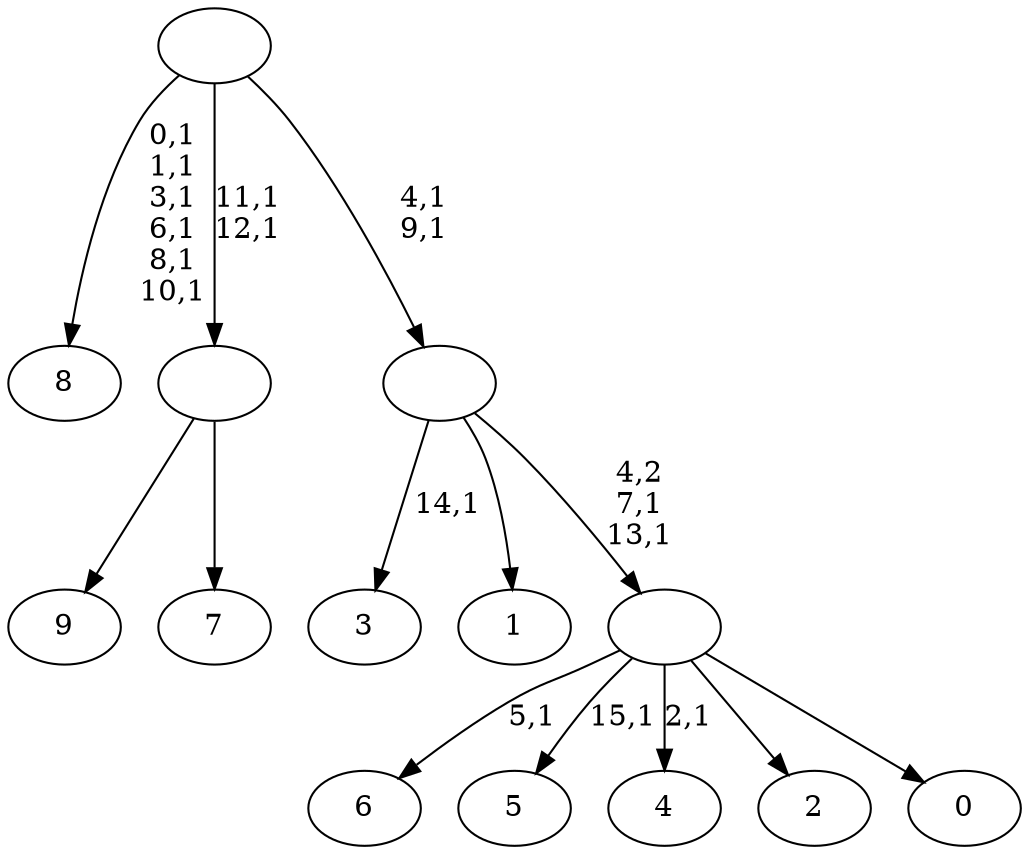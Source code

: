 digraph T {
	26 [label="9"]
	25 [label="8"]
	18 [label="7"]
	17 [label=""]
	15 [label="6"]
	13 [label="5"]
	11 [label="4"]
	9 [label="3"]
	7 [label="2"]
	6 [label="1"]
	5 [label="0"]
	4 [label=""]
	2 [label=""]
	0 [label=""]
	17 -> 26 [label=""]
	17 -> 18 [label=""]
	4 -> 11 [label="2,1"]
	4 -> 13 [label="15,1"]
	4 -> 15 [label="5,1"]
	4 -> 7 [label=""]
	4 -> 5 [label=""]
	2 -> 4 [label="4,2\n7,1\n13,1"]
	2 -> 9 [label="14,1"]
	2 -> 6 [label=""]
	0 -> 2 [label="4,1\n9,1"]
	0 -> 17 [label="11,1\n12,1"]
	0 -> 25 [label="0,1\n1,1\n3,1\n6,1\n8,1\n10,1"]
}
